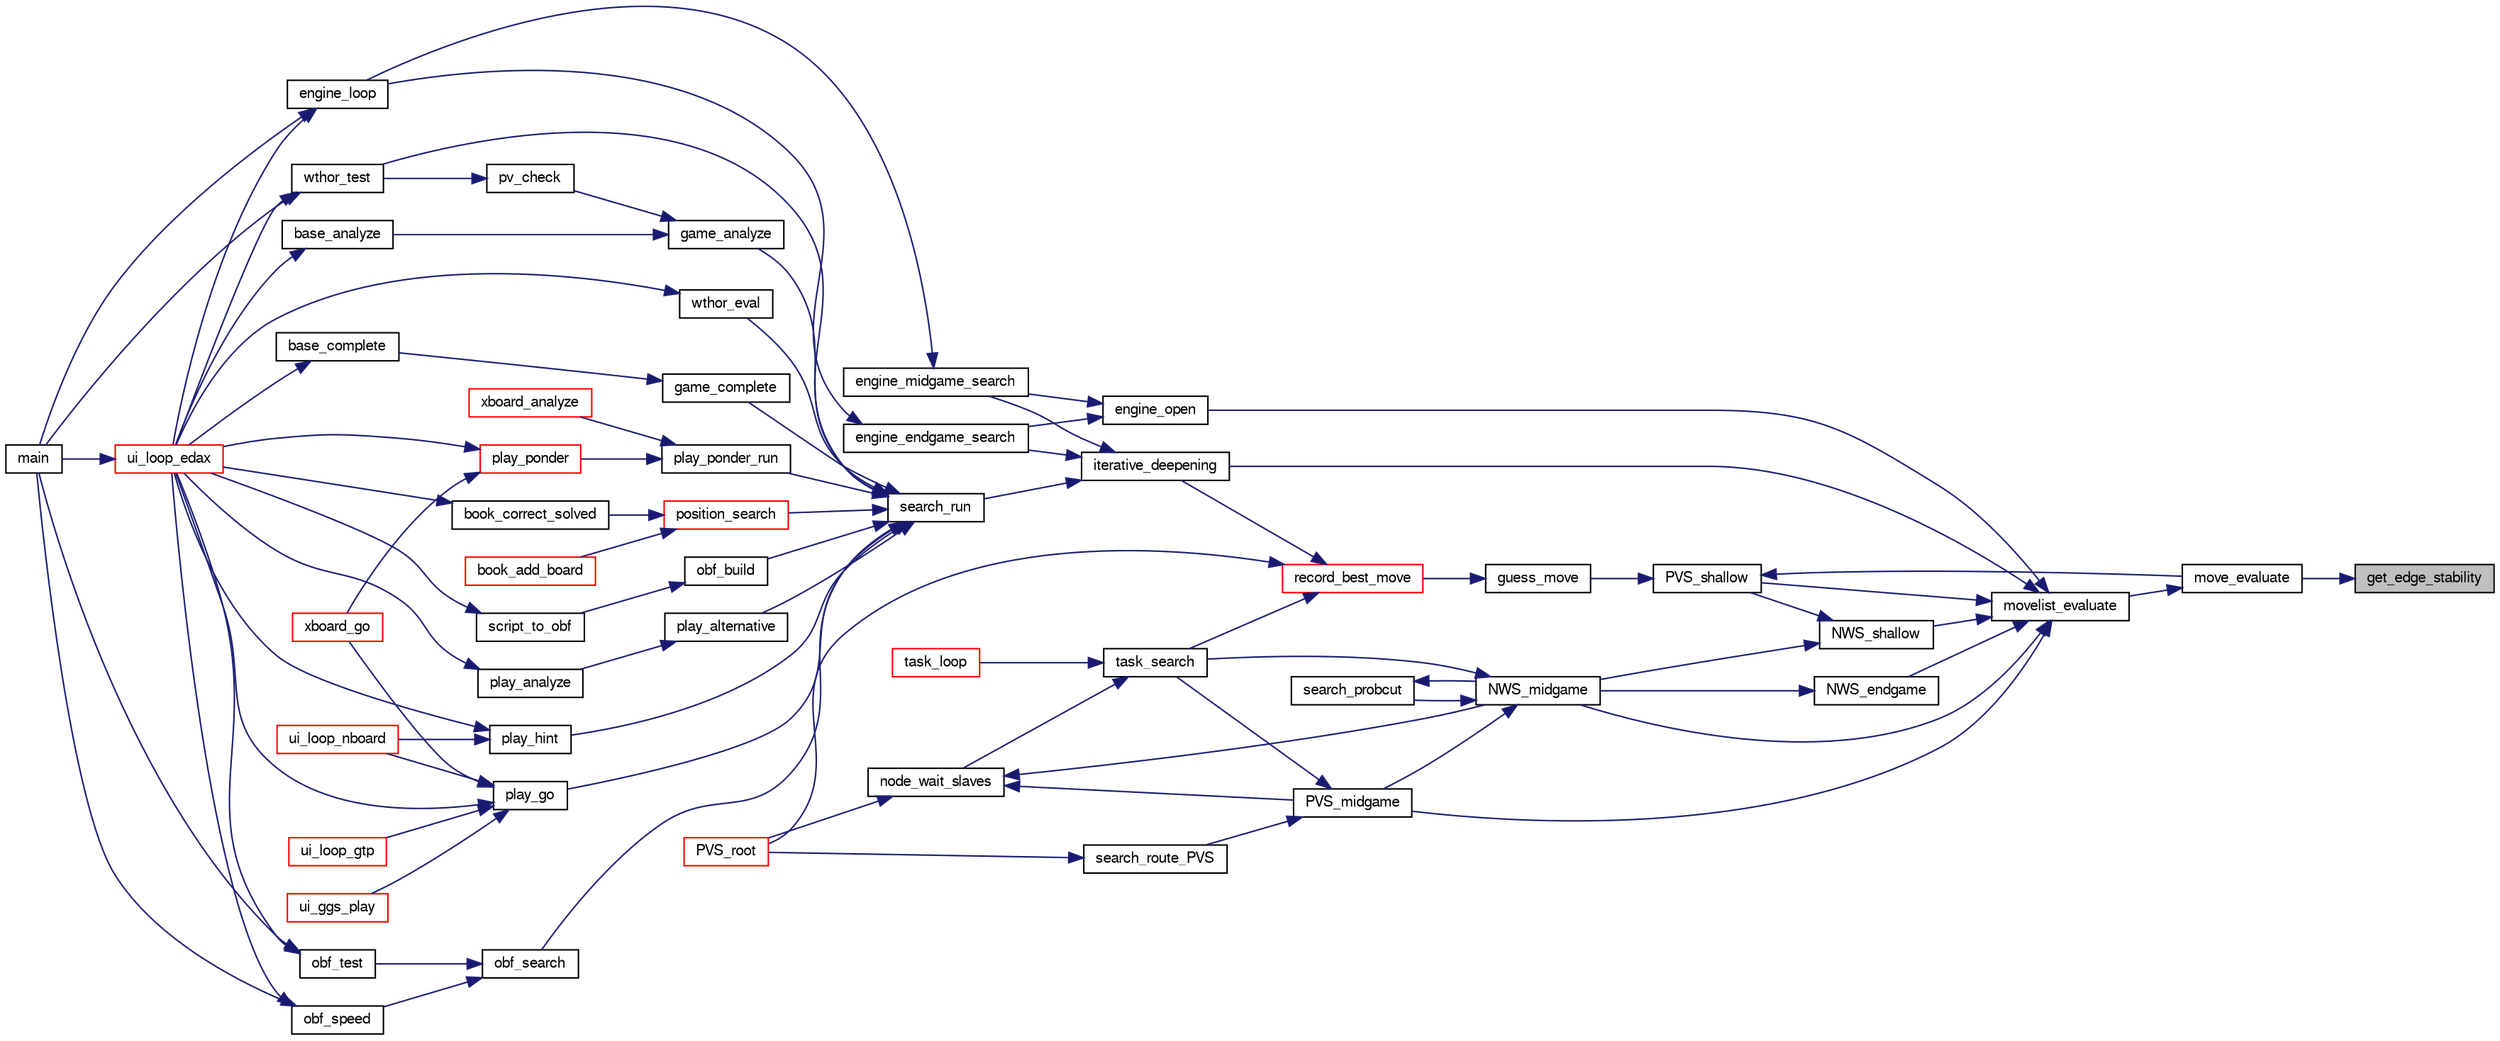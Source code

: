 digraph "get_edge_stability"
{
 // LATEX_PDF_SIZE
  bgcolor="transparent";
  edge [fontname="FreeSans",fontsize="10",labelfontname="FreeSans",labelfontsize="10"];
  node [fontname="FreeSans",fontsize="10",shape=record];
  rankdir="RL";
  Node1 [label="get_edge_stability",height=0.2,width=0.4,color="black", fillcolor="grey75", style="filled", fontcolor="black",tooltip="Estimate the stability of edges."];
  Node1 -> Node2 [dir="back",color="midnightblue",fontsize="10",style="solid",fontname="FreeSans"];
  Node2 [label="move_evaluate",height=0.2,width=0.4,color="black",URL="$move_8c.html#a57eefc66553dd853ba6a21d3d6abb3e0",tooltip="Evaluate a list of move."];
  Node2 -> Node3 [dir="back",color="midnightblue",fontsize="10",style="solid",fontname="FreeSans"];
  Node3 [label="movelist_evaluate",height=0.2,width=0.4,color="black",URL="$move_8c.html#a9b4b1c7be1b237198713f0355f60fe28",tooltip="Evaluate a list of move in order to sort it."];
  Node3 -> Node4 [dir="back",color="midnightblue",fontsize="10",style="solid",fontname="FreeSans"];
  Node4 [label="engine_open",height=0.2,width=0.4,color="black",URL="$cassio_8c.html#a9ff171085ccae4be6241cd583028adcf",tooltip="Open search engine."];
  Node4 -> Node5 [dir="back",color="midnightblue",fontsize="10",style="solid",fontname="FreeSans"];
  Node5 [label="engine_endgame_search",height=0.2,width=0.4,color="black",URL="$cassio_8c.html#a59118e647ced4f05560b431b30ad73b9",tooltip="Endgame search."];
  Node5 -> Node6 [dir="back",color="midnightblue",fontsize="10",style="solid",fontname="FreeSans"];
  Node6 [label="engine_loop",height=0.2,width=0.4,color="black",URL="$cassio_8c.html#a3c5b977358cdb105de103ac2c2829f01",tooltip="Loop event."];
  Node6 -> Node7 [dir="back",color="midnightblue",fontsize="10",style="solid",fontname="FreeSans"];
  Node7 [label="main",height=0.2,width=0.4,color="black",URL="$main_8c.html#a3c04138a5bfe5d72780bb7e82a18e627",tooltip="edax main function."];
  Node6 -> Node8 [dir="back",color="midnightblue",fontsize="10",style="solid",fontname="FreeSans"];
  Node8 [label="ui_loop_edax",height=0.2,width=0.4,color="red",URL="$edax_8c.html#a2354b96c7688bae32bedb6203d672f50",tooltip="Loop event."];
  Node8 -> Node7 [dir="back",color="midnightblue",fontsize="10",style="solid",fontname="FreeSans"];
  Node4 -> Node10 [dir="back",color="midnightblue",fontsize="10",style="solid",fontname="FreeSans"];
  Node10 [label="engine_midgame_search",height=0.2,width=0.4,color="black",URL="$cassio_8c.html#a71ebe2bfb187238a48c94edd82cb3024",tooltip="Midgame search."];
  Node10 -> Node6 [dir="back",color="midnightblue",fontsize="10",style="solid",fontname="FreeSans"];
  Node3 -> Node11 [dir="back",color="midnightblue",fontsize="10",style="solid",fontname="FreeSans"];
  Node11 [label="iterative_deepening",height=0.2,width=0.4,color="black",URL="$root_8c.html#a0e77250a21e5f5d70917a5356c22f5f3",tooltip="Iterative deepening."];
  Node11 -> Node5 [dir="back",color="midnightblue",fontsize="10",style="solid",fontname="FreeSans"];
  Node11 -> Node10 [dir="back",color="midnightblue",fontsize="10",style="solid",fontname="FreeSans"];
  Node11 -> Node12 [dir="back",color="midnightblue",fontsize="10",style="solid",fontname="FreeSans"];
  Node12 [label="search_run",height=0.2,width=0.4,color="black",URL="$root_8c.html#ae8b727693fc7a90e504bd8abec158c84",tooltip="Search the bestmove of a given board."];
  Node12 -> Node13 [dir="back",color="midnightblue",fontsize="10",style="solid",fontname="FreeSans"];
  Node13 [label="game_analyze",height=0.2,width=0.4,color="black",URL="$game_8c.html#a17775ff0efa3d8592bed935dedb31a45",tooltip="Analyze an endgame."];
  Node13 -> Node14 [dir="back",color="midnightblue",fontsize="10",style="solid",fontname="FreeSans"];
  Node14 [label="base_analyze",height=0.2,width=0.4,color="black",URL="$base_8c.html#a130adf3915feeb8dd21edd8c715c220f",tooltip="Base analysis."];
  Node14 -> Node8 [dir="back",color="midnightblue",fontsize="10",style="solid",fontname="FreeSans"];
  Node13 -> Node15 [dir="back",color="midnightblue",fontsize="10",style="solid",fontname="FreeSans"];
  Node15 [label="pv_check",height=0.2,width=0.4,color="black",URL="$base_8c.html#ae5fd96b2c5fc0853715832158d172eb0",tooltip="Verify that a PV does not contain errors."];
  Node15 -> Node16 [dir="back",color="midnightblue",fontsize="10",style="solid",fontname="FreeSans"];
  Node16 [label="wthor_test",height=0.2,width=0.4,color="black",URL="$base_8c.html#acd4aaf9717e79148da6c763b1c022016",tooltip="Test Search with a wthor base."];
  Node16 -> Node7 [dir="back",color="midnightblue",fontsize="10",style="solid",fontname="FreeSans"];
  Node16 -> Node8 [dir="back",color="midnightblue",fontsize="10",style="solid",fontname="FreeSans"];
  Node12 -> Node17 [dir="back",color="midnightblue",fontsize="10",style="solid",fontname="FreeSans"];
  Node17 [label="game_complete",height=0.2,width=0.4,color="black",URL="$game_8c.html#a2478745958cb21430866a4ea503274df",tooltip="Terminate an unfinished game."];
  Node17 -> Node18 [dir="back",color="midnightblue",fontsize="10",style="solid",fontname="FreeSans"];
  Node18 [label="base_complete",height=0.2,width=0.4,color="black",URL="$base_8c.html#a2aaa6c7fc6111edcd85b623bcd217180",tooltip="Base analysis."];
  Node18 -> Node8 [dir="back",color="midnightblue",fontsize="10",style="solid",fontname="FreeSans"];
  Node12 -> Node19 [dir="back",color="midnightblue",fontsize="10",style="solid",fontname="FreeSans"];
  Node19 [label="obf_build",height=0.2,width=0.4,color="black",URL="$obftest_8c.html#a6ed0f135c4cf4021e18eb1a965a72bfa",tooltip="Build an OBF structure."];
  Node19 -> Node20 [dir="back",color="midnightblue",fontsize="10",style="solid",fontname="FreeSans"];
  Node20 [label="script_to_obf",height=0.2,width=0.4,color="black",URL="$obftest_8c.html#ad1bc6f7d32d2b1775f5e91f2d2e0f8b8",tooltip="Build an OBF file from a Script file."];
  Node20 -> Node8 [dir="back",color="midnightblue",fontsize="10",style="solid",fontname="FreeSans"];
  Node12 -> Node21 [dir="back",color="midnightblue",fontsize="10",style="solid",fontname="FreeSans"];
  Node21 [label="obf_search",height=0.2,width=0.4,color="black",URL="$obftest_8c.html#ab9783a5ca8dc9d2b69ed9ae61945bbfb",tooltip="Analyze an OBF structure."];
  Node21 -> Node22 [dir="back",color="midnightblue",fontsize="10",style="solid",fontname="FreeSans"];
  Node22 [label="obf_speed",height=0.2,width=0.4,color="black",URL="$obftest_8c.html#a07fd9cdb993c22a9de285e054331e4e4",tooltip="Test edax speed by running for at least 1 minutes on problems deeper and deeper."];
  Node22 -> Node7 [dir="back",color="midnightblue",fontsize="10",style="solid",fontname="FreeSans"];
  Node22 -> Node8 [dir="back",color="midnightblue",fontsize="10",style="solid",fontname="FreeSans"];
  Node21 -> Node23 [dir="back",color="midnightblue",fontsize="10",style="solid",fontname="FreeSans"];
  Node23 [label="obf_test",height=0.2,width=0.4,color="black",URL="$obftest_8c.html#af8974909ba686b74a0620bdcc7ef5f81",tooltip="Test an OBF file."];
  Node23 -> Node7 [dir="back",color="midnightblue",fontsize="10",style="solid",fontname="FreeSans"];
  Node23 -> Node8 [dir="back",color="midnightblue",fontsize="10",style="solid",fontname="FreeSans"];
  Node12 -> Node24 [dir="back",color="midnightblue",fontsize="10",style="solid",fontname="FreeSans"];
  Node24 [label="play_alternative",height=0.2,width=0.4,color="black",URL="$play_8c.html#ab220e1e3acf69015cd2e2b32abbdbaae",tooltip="Seek for the best alternative move."];
  Node24 -> Node25 [dir="back",color="midnightblue",fontsize="10",style="solid",fontname="FreeSans"];
  Node25 [label="play_analyze",height=0.2,width=0.4,color="black",URL="$play_8c.html#a32624a895b8cf4ec475a8de0ee5df3a1",tooltip="Analyze a played game."];
  Node25 -> Node8 [dir="back",color="midnightblue",fontsize="10",style="solid",fontname="FreeSans"];
  Node12 -> Node26 [dir="back",color="midnightblue",fontsize="10",style="solid",fontname="FreeSans"];
  Node26 [label="play_go",height=0.2,width=0.4,color="black",URL="$play_8c.html#aeba64a0b6660a04cff93da447da3f746",tooltip="Start thinking."];
  Node26 -> Node27 [dir="back",color="midnightblue",fontsize="10",style="solid",fontname="FreeSans"];
  Node27 [label="ui_ggs_play",height=0.2,width=0.4,color="red",URL="$ggs_8c.html#a55704d516945d0fc38a4aae02fca1bfe",tooltip="ui_ggs_play"];
  Node26 -> Node8 [dir="back",color="midnightblue",fontsize="10",style="solid",fontname="FreeSans"];
  Node26 -> Node31 [dir="back",color="midnightblue",fontsize="10",style="solid",fontname="FreeSans"];
  Node31 [label="ui_loop_gtp",height=0.2,width=0.4,color="red",URL="$gtp_8c.html#aa036470059be60da73acd63418093e1e",tooltip="Loop event."];
  Node26 -> Node32 [dir="back",color="midnightblue",fontsize="10",style="solid",fontname="FreeSans"];
  Node32 [label="ui_loop_nboard",height=0.2,width=0.4,color="red",URL="$nboard_8c.html#a13ec69450a157e8cbf526b11d1a27be6",tooltip="Loop event."];
  Node26 -> Node33 [dir="back",color="midnightblue",fontsize="10",style="solid",fontname="FreeSans"];
  Node33 [label="xboard_go",height=0.2,width=0.4,color="red",URL="$xboard_8c.html#ac3cbe43d38c75f78ef60f463f91bf3fe",tooltip=" "];
  Node12 -> Node36 [dir="back",color="midnightblue",fontsize="10",style="solid",fontname="FreeSans"];
  Node36 [label="play_hint",height=0.2,width=0.4,color="black",URL="$play_8c.html#a331a1824215c3c7be0241fe0e2d4da57",tooltip="Start thinking."];
  Node36 -> Node8 [dir="back",color="midnightblue",fontsize="10",style="solid",fontname="FreeSans"];
  Node36 -> Node32 [dir="back",color="midnightblue",fontsize="10",style="solid",fontname="FreeSans"];
  Node12 -> Node37 [dir="back",color="midnightblue",fontsize="10",style="solid",fontname="FreeSans"];
  Node37 [label="play_ponder_run",height=0.2,width=0.4,color="black",URL="$play_8c.html#a6a826d8e8634b46e269daeed05de785c",tooltip="do ponderation."];
  Node37 -> Node38 [dir="back",color="midnightblue",fontsize="10",style="solid",fontname="FreeSans"];
  Node38 [label="play_ponder",height=0.2,width=0.4,color="red",URL="$play_8c.html#a391455b9715193a13afe7d863734893f",tooltip="Ponder."];
  Node38 -> Node8 [dir="back",color="midnightblue",fontsize="10",style="solid",fontname="FreeSans"];
  Node38 -> Node33 [dir="back",color="midnightblue",fontsize="10",style="solid",fontname="FreeSans"];
  Node37 -> Node40 [dir="back",color="midnightblue",fontsize="10",style="solid",fontname="FreeSans"];
  Node40 [label="xboard_analyze",height=0.2,width=0.4,color="red",URL="$xboard_8c.html#a213bcf9938dc33b50c60576920dbecda",tooltip="Analyze."];
  Node12 -> Node41 [dir="back",color="midnightblue",fontsize="10",style="solid",fontname="FreeSans"];
  Node41 [label="position_search",height=0.2,width=0.4,color="red",URL="$book_8c.html#ad3b2686173649c214c8349e5e3da0aca",tooltip="Evaluate a position."];
  Node41 -> Node42 [dir="back",color="midnightblue",fontsize="10",style="solid",fontname="FreeSans"];
  Node42 [label="book_add_board",height=0.2,width=0.4,color="red",URL="$book_8c.html#a429dbc3a206062b05e0e9da5f6fd8452",tooltip="Add a position."];
  Node41 -> Node56 [dir="back",color="midnightblue",fontsize="10",style="solid",fontname="FreeSans"];
  Node56 [label="book_correct_solved",height=0.2,width=0.4,color="black",URL="$book_8c.html#a5d47bbd4e02ae5c77348337d33a5a5d1",tooltip="Correct wrong solved score in the book."];
  Node56 -> Node8 [dir="back",color="midnightblue",fontsize="10",style="solid",fontname="FreeSans"];
  Node12 -> Node66 [dir="back",color="midnightblue",fontsize="10",style="solid",fontname="FreeSans"];
  Node66 [label="wthor_eval",height=0.2,width=0.4,color="black",URL="$base_8c.html#a86b72b1d7f3ee47ec62cbb618546ec70",tooltip="Test Eval with a wthor base."];
  Node66 -> Node8 [dir="back",color="midnightblue",fontsize="10",style="solid",fontname="FreeSans"];
  Node12 -> Node16 [dir="back",color="midnightblue",fontsize="10",style="solid",fontname="FreeSans"];
  Node3 -> Node67 [dir="back",color="midnightblue",fontsize="10",style="solid",fontname="FreeSans"];
  Node67 [label="NWS_endgame",height=0.2,width=0.4,color="black",URL="$endgame_8c.html#a3a2fd5b24cddcf17f9b29921bbf9ec57",tooltip="Evaluate an endgame position with a Null Window Search algorithm."];
  Node67 -> Node68 [dir="back",color="midnightblue",fontsize="10",style="solid",fontname="FreeSans"];
  Node68 [label="NWS_midgame",height=0.2,width=0.4,color="black",URL="$midgame_8c.html#a124e89d53abb00ee28a9f3135b5682dc",tooltip="Evaluate a midgame position with a Null Window Search algorithm."];
  Node68 -> Node69 [dir="back",color="midnightblue",fontsize="10",style="solid",fontname="FreeSans"];
  Node69 [label="PVS_midgame",height=0.2,width=0.4,color="black",URL="$midgame_8c.html#a356424012da8237d13afb64450c0fb33",tooltip="Evaluate a position with a deep Principal Variation Search algorithm."];
  Node69 -> Node70 [dir="back",color="midnightblue",fontsize="10",style="solid",fontname="FreeSans"];
  Node70 [label="search_route_PVS",height=0.2,width=0.4,color="black",URL="$root_8c.html#ab2e5830644a88819b823d90fd9878d4d",tooltip="Reroute the PVS between midgame,endgame or terminal PVS."];
  Node70 -> Node71 [dir="back",color="midnightblue",fontsize="10",style="solid",fontname="FreeSans"];
  Node71 [label="PVS_root",height=0.2,width=0.4,color="red",URL="$root_8c.html#a1367650ce57b9632f862da187074edb7",tooltip="Principal Variation Search algorithm at the root of the tree."];
  Node69 -> Node73 [dir="back",color="midnightblue",fontsize="10",style="solid",fontname="FreeSans"];
  Node73 [label="task_search",height=0.2,width=0.4,color="black",URL="$ybwc_8c.html#aaa4fc1461e78cd5569318f9e19399e50",tooltip="A parallel search within a Task structure."];
  Node73 -> Node74 [dir="back",color="midnightblue",fontsize="10",style="solid",fontname="FreeSans"];
  Node74 [label="node_wait_slaves",height=0.2,width=0.4,color="black",URL="$ybwc_8c.html#a6cab65bf7dade2f8653a2e3276b89c78",tooltip="Wait for slaves termination."];
  Node74 -> Node68 [dir="back",color="midnightblue",fontsize="10",style="solid",fontname="FreeSans"];
  Node74 -> Node69 [dir="back",color="midnightblue",fontsize="10",style="solid",fontname="FreeSans"];
  Node74 -> Node71 [dir="back",color="midnightblue",fontsize="10",style="solid",fontname="FreeSans"];
  Node73 -> Node75 [dir="back",color="midnightblue",fontsize="10",style="solid",fontname="FreeSans"];
  Node75 [label="task_loop",height=0.2,width=0.4,color="red",URL="$ybwc_8c.html#a6b16943d9461c507b37a3228768e840d",tooltip="The main loop runned by a task."];
  Node68 -> Node83 [dir="back",color="midnightblue",fontsize="10",style="solid",fontname="FreeSans"];
  Node83 [label="search_probcut",height=0.2,width=0.4,color="black",URL="$midgame_8c.html#a232fed82bb28cdcc18d59d1cfecab0f1",tooltip="Probcut."];
  Node83 -> Node68 [dir="back",color="midnightblue",fontsize="10",style="solid",fontname="FreeSans"];
  Node68 -> Node73 [dir="back",color="midnightblue",fontsize="10",style="solid",fontname="FreeSans"];
  Node3 -> Node68 [dir="back",color="midnightblue",fontsize="10",style="solid",fontname="FreeSans"];
  Node3 -> Node84 [dir="back",color="midnightblue",fontsize="10",style="solid",fontname="FreeSans"];
  Node84 [label="NWS_shallow",height=0.2,width=0.4,color="black",URL="$midgame_8c.html#af1a84e98330ad790762f316451f36067",tooltip="Evaluate a midgame position with a Null Window Search algorithm."];
  Node84 -> Node68 [dir="back",color="midnightblue",fontsize="10",style="solid",fontname="FreeSans"];
  Node84 -> Node85 [dir="back",color="midnightblue",fontsize="10",style="solid",fontname="FreeSans"];
  Node85 [label="PVS_shallow",height=0.2,width=0.4,color="black",URL="$midgame_8c.html#a3d850972578e626b2a9d566152b681f5",tooltip="Evaluate a midgame position at shallow depth."];
  Node85 -> Node86 [dir="back",color="midnightblue",fontsize="10",style="solid",fontname="FreeSans"];
  Node86 [label="guess_move",height=0.2,width=0.4,color="black",URL="$root_8c.html#a6ac3c5f991e5a6a40a27d0a9e425aaca",tooltip="Guess a move."];
  Node86 -> Node87 [dir="back",color="midnightblue",fontsize="10",style="solid",fontname="FreeSans"];
  Node87 [label="record_best_move",height=0.2,width=0.4,color="red",URL="$root_8c.html#ae557ecf41efe8b033969349603c765e2",tooltip="Record best move."];
  Node87 -> Node11 [dir="back",color="midnightblue",fontsize="10",style="solid",fontname="FreeSans"];
  Node87 -> Node71 [dir="back",color="midnightblue",fontsize="10",style="solid",fontname="FreeSans"];
  Node87 -> Node73 [dir="back",color="midnightblue",fontsize="10",style="solid",fontname="FreeSans"];
  Node85 -> Node2 [dir="back",color="midnightblue",fontsize="10",style="solid",fontname="FreeSans"];
  Node3 -> Node69 [dir="back",color="midnightblue",fontsize="10",style="solid",fontname="FreeSans"];
  Node3 -> Node85 [dir="back",color="midnightblue",fontsize="10",style="solid",fontname="FreeSans"];
}
